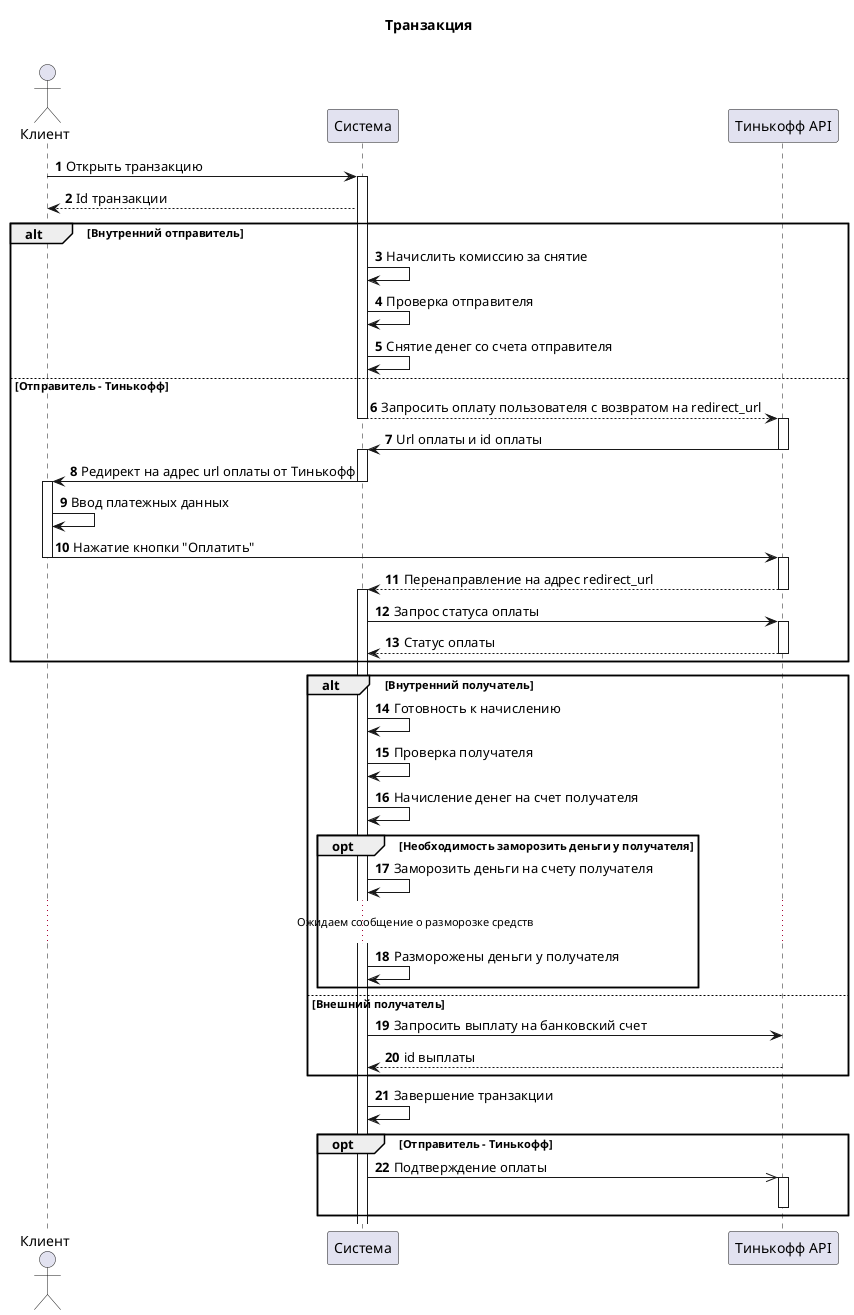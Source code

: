 @startuml
title Транзакция\n
autonumber 1
actor "Клиент" as p
p -> "Система" as sys : Открыть транзакцию
activate sys
sys --> p : Id транзакции
alt Внутренний отправитель
    sys -> sys: Начислить комиссию за снятие
    sys -> sys: Проверка отправителя
    sys -> sys: Снятие денег со счета отправителя
else Отправитель - Тинькофф
    sys --> "Тинькофф API" as t --++: Запросить оплату пользователя с возвратом на redirect_url
    t -> sys --++: Url оплаты и id оплаты
    sys -> p --++: Редирект на адрес url оплаты от Тинькофф
    p -> p : Ввод платежных данных
    p -> t --++: Нажатие кнопки "Оплатить"
    t --> sys --++: Перенаправление на адрес redirect_url
    sys -> t ++: Запрос статуса оплаты
    t --> sys --: Статус оплаты
end

alt Внутренний получатель
    sys -> sys: Готовность к начислению
    sys -> sys: Проверка получателя
    sys -> sys: Начисление денег на счет получателя
    opt Необходимость заморозить деньги у получателя
        sys -> sys: Заморозить деньги на счету получателя
        ...Ожидаем сообщение о разморозке средств...
        sys -> sys: Разморожены деньги у получателя
    end
else Внешний получатель
    sys -> t: Запросить выплату на банковский счет
    t --> sys: id выплаты
end

sys -> sys: Завершение транзакции

opt Отправитель - Тинькофф
    sys ->> t ++: Подтверждение оплаты
    deactivate t
end


@enduml